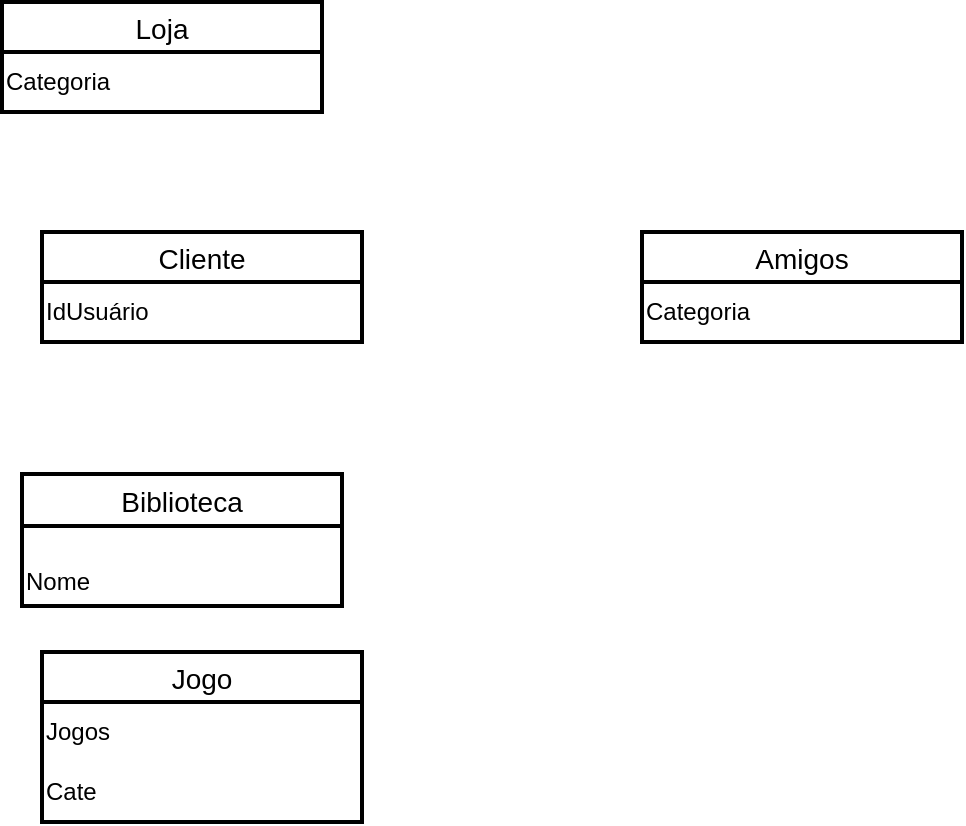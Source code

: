 <mxfile version="20.3.2" type="github">
  <diagram id="R2lEEEUBdFMjLlhIrx00" name="Page-1">
    <mxGraphModel dx="868" dy="482" grid="1" gridSize="10" guides="1" tooltips="1" connect="1" arrows="1" fold="1" page="1" pageScale="1" pageWidth="850" pageHeight="1100" math="0" shadow="0" extFonts="Permanent Marker^https://fonts.googleapis.com/css?family=Permanent+Marker">
      <root>
        <mxCell id="0" />
        <mxCell id="1" parent="0" />
        <mxCell id="FHocMRiqdLAmhIYKL5A0-1" value="Biblioteca" style="swimlane;fontStyle=0;childLayout=stackLayout;horizontal=1;startSize=26;horizontalStack=0;resizeParent=1;resizeParentMax=0;resizeLast=0;collapsible=1;marginBottom=0;align=center;fontSize=14;strokeWidth=2;" vertex="1" parent="1">
          <mxGeometry x="200" y="301" width="160" height="66" as="geometry" />
        </mxCell>
        <mxCell id="FHocMRiqdLAmhIYKL5A0-24" value="&lt;br&gt;Nome" style="text;html=1;align=left;verticalAlign=middle;resizable=0;points=[];autosize=1;strokeColor=none;fillColor=none;" vertex="1" parent="FHocMRiqdLAmhIYKL5A0-1">
          <mxGeometry y="26" width="160" height="40" as="geometry" />
        </mxCell>
        <mxCell id="FHocMRiqdLAmhIYKL5A0-5" value="Loja" style="swimlane;fontStyle=0;childLayout=stackLayout;horizontal=1;startSize=25;horizontalStack=0;resizeParent=1;resizeParentMax=0;resizeLast=0;collapsible=1;marginBottom=0;align=center;fontSize=14;strokeWidth=2;fillStyle=auto;" vertex="1" parent="1">
          <mxGeometry x="190" y="65" width="160" height="55" as="geometry" />
        </mxCell>
        <mxCell id="FHocMRiqdLAmhIYKL5A0-12" value="Categoria" style="text;html=1;align=left;verticalAlign=middle;resizable=0;points=[];autosize=1;strokeColor=none;fillColor=none;" vertex="1" parent="FHocMRiqdLAmhIYKL5A0-5">
          <mxGeometry y="25" width="160" height="30" as="geometry" />
        </mxCell>
        <mxCell id="FHocMRiqdLAmhIYKL5A0-19" value="Jogo" style="swimlane;fontStyle=0;childLayout=stackLayout;horizontal=1;startSize=25;horizontalStack=0;resizeParent=1;resizeParentMax=0;resizeLast=0;collapsible=1;marginBottom=0;align=center;fontSize=14;strokeWidth=2;fillStyle=auto;" vertex="1" parent="1">
          <mxGeometry x="210" y="390" width="160" height="85" as="geometry" />
        </mxCell>
        <mxCell id="FHocMRiqdLAmhIYKL5A0-20" value="Jogos" style="text;html=1;align=left;verticalAlign=middle;resizable=0;points=[];autosize=1;strokeColor=none;fillColor=none;" vertex="1" parent="FHocMRiqdLAmhIYKL5A0-19">
          <mxGeometry y="25" width="160" height="30" as="geometry" />
        </mxCell>
        <mxCell id="FHocMRiqdLAmhIYKL5A0-21" value="Cate" style="text;html=1;align=left;verticalAlign=middle;resizable=0;points=[];autosize=1;strokeColor=none;fillColor=none;" vertex="1" parent="FHocMRiqdLAmhIYKL5A0-19">
          <mxGeometry y="55" width="160" height="30" as="geometry" />
        </mxCell>
        <mxCell id="FHocMRiqdLAmhIYKL5A0-22" value="Cliente" style="swimlane;fontStyle=0;childLayout=stackLayout;horizontal=1;startSize=25;horizontalStack=0;resizeParent=1;resizeParentMax=0;resizeLast=0;collapsible=1;marginBottom=0;align=center;fontSize=14;strokeWidth=2;fillStyle=auto;" vertex="1" parent="1">
          <mxGeometry x="210" y="180" width="160" height="55" as="geometry" />
        </mxCell>
        <mxCell id="FHocMRiqdLAmhIYKL5A0-23" value="IdUsuário" style="text;html=1;align=left;verticalAlign=middle;resizable=0;points=[];autosize=1;strokeColor=none;fillColor=none;" vertex="1" parent="FHocMRiqdLAmhIYKL5A0-22">
          <mxGeometry y="25" width="160" height="30" as="geometry" />
        </mxCell>
        <mxCell id="FHocMRiqdLAmhIYKL5A0-26" value="Amigos" style="swimlane;fontStyle=0;childLayout=stackLayout;horizontal=1;startSize=25;horizontalStack=0;resizeParent=1;resizeParentMax=0;resizeLast=0;collapsible=1;marginBottom=0;align=center;fontSize=14;strokeWidth=2;fillStyle=auto;" vertex="1" parent="1">
          <mxGeometry x="510" y="180" width="160" height="55" as="geometry" />
        </mxCell>
        <mxCell id="FHocMRiqdLAmhIYKL5A0-27" value="Categoria" style="text;html=1;align=left;verticalAlign=middle;resizable=0;points=[];autosize=1;strokeColor=none;fillColor=none;" vertex="1" parent="FHocMRiqdLAmhIYKL5A0-26">
          <mxGeometry y="25" width="160" height="30" as="geometry" />
        </mxCell>
      </root>
    </mxGraphModel>
  </diagram>
</mxfile>
